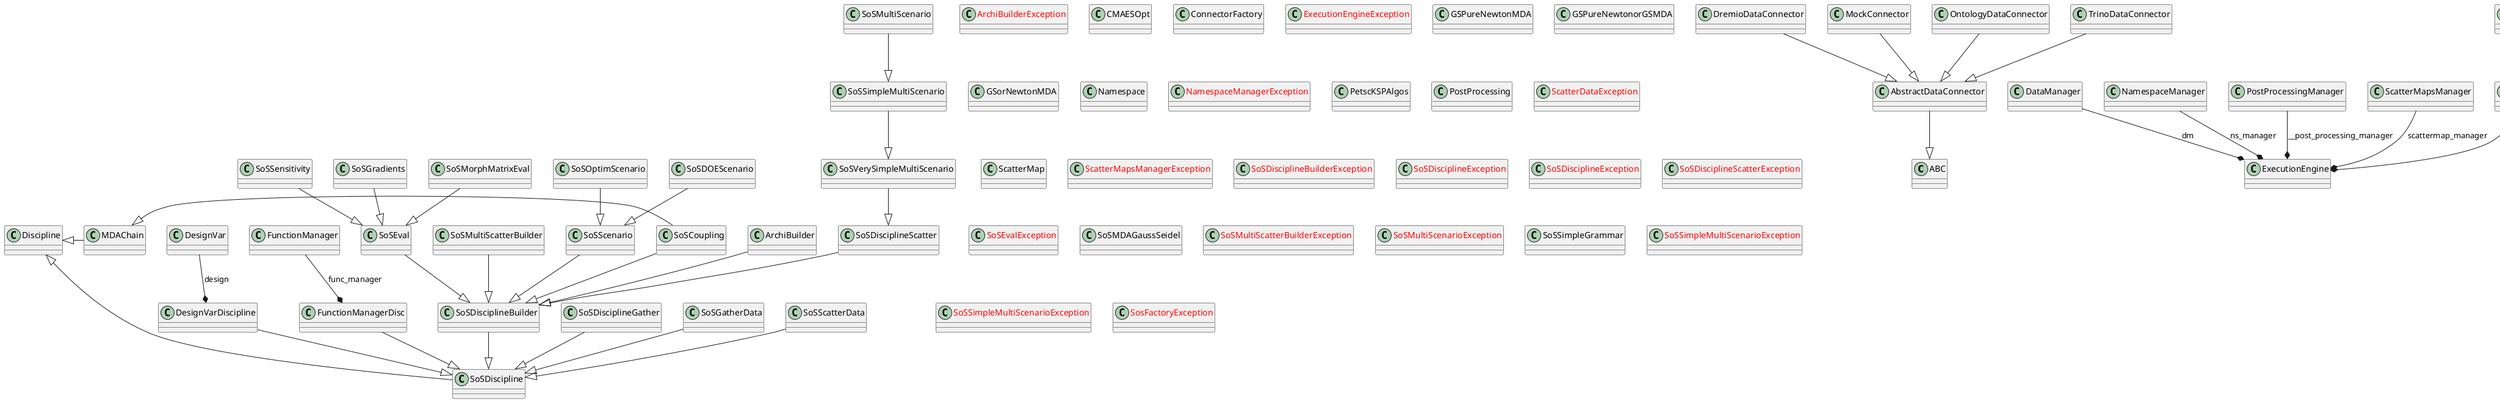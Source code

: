 @startuml classes
set namespaceSeparator none
class "ABC" as abc.ABC {
}
class "AbstractDataConnector" as sos_trades_core.execution_engine.data_connector.abstract_data_connector.AbstractDataConnector {
}
class "ArchiBuilder" as sos_trades_core.execution_engine.archi_builder.ArchiBuilder {
}
class "<color:red>ArchiBuilderException</color>" as sos_trades_core.execution_engine.archi_builder.ArchiBuilderException {
}
class "CMAESOpt" as sos_trades_core.execution_engine.gemseo_addon.opt.lib_cmaes.CMAESOpt {
}
class "ConnectorFactory" as sos_trades_core.execution_engine.data_connector.data_connector_factory.ConnectorFactory {
}
class "DataManager" as sos_trades_core.execution_engine.data_manager.DataManager {
}
class "DesignVar" as sos_trades_core.execution_engine.design_var.design_var.DesignVar {
}
class "DesignVarDiscipline" as sos_trades_core.execution_engine.design_var.design_var_disc.DesignVarDiscipline {
}
class "DremioDataConnector" as sos_trades_core.execution_engine.data_connector.dremio_data_connector.DremioDataConnector {
}
class "ExecutionEngine" as sos_trades_core.execution_engine.execution_engine.ExecutionEngine {
}
class "<color:red>ExecutionEngineException</color>" as sos_trades_core.execution_engine.execution_engine.ExecutionEngineException {
}
class "FunctionManager" as sos_trades_core.execution_engine.func_manager.func_manager.FunctionManager {
}
class "FunctionManagerDisc" as sos_trades_core.execution_engine.func_manager.func_manager_disc.FunctionManagerDisc {
}
class "GSPureNewtonMDA" as sos_trades_core.execution_engine.gemseo_addon.mda.gs_purenewton_mda.GSPureNewtonMDA {
}
class "GSPureNewtonorGSMDA" as sos_trades_core.execution_engine.gemseo_addon.mda.purenewton_or_gs.GSPureNewtonorGSMDA {
}
class "GSorNewtonMDA" as sos_trades_core.execution_engine.gemseo_addon.mda.gs_or_newton.GSorNewtonMDA {
}
class "MockConnector" as sos_trades_core.execution_engine.data_connector.mock_connector.MockConnector {
}
class "Namespace" as sos_trades_core.execution_engine.namespace.Namespace {
}
class "NamespaceManager" as sos_trades_core.execution_engine.ns_manager.NamespaceManager {
}
class "<color:red>NamespaceManagerException</color>" as sos_trades_core.execution_engine.ns_manager.NamespaceManagerException {
}
class "OntologyDataConnector" as sos_trades_core.execution_engine.data_connector.ontology_data_connector.OntologyDataConnector {
}
class "PetscKSPAlgos" as sos_trades_core.execution_engine.gemseo_addon.linear_solvers.ksp_lib.PetscKSPAlgos {
}
class "PostProcessing" as sos_trades_core.execution_engine.post_processing_manager.PostProcessing {
}
class "PostProcessingManager" as sos_trades_core.execution_engine.post_processing_manager.PostProcessingManager {
}
class "PureNewtonRaphson" as sos_trades_core.execution_engine.gemseo_addon.mda.pure_newton_raphson.PureNewtonRaphson {
}
class "<color:red>ScatterDataException</color>" as sos_trades_core.execution_engine.scatter_data.ScatterDataException {
}
class "ScatterMap" as sos_trades_core.execution_engine.scatter_map.ScatterMap {
}
class "ScatterMapsManager" as sos_trades_core.execution_engine.scattermaps_manager.ScatterMapsManager {
}
class "<color:red>ScatterMapsManagerException</color>" as sos_trades_core.execution_engine.scattermaps_manager.ScatterMapsManagerException {
}
class "SoSBuilder" as sos_trades_core.execution_engine.sos_builder.SoSBuilder {
}
class "SoSCoupling" as sos_trades_core.execution_engine.sos_coupling.SoSCoupling {
}
class "SoSDOEScenario" as sos_trades_core.execution_engine.sos_doe_scenario.SoSDOEScenario {
}
class "SoSDiscParallelExecution" as sos_trades_core.execution_engine.parallel_execution.sos_parallel_execution.SoSDiscParallelExecution {
}
class "SoSDiscParallelLinearization" as sos_trades_core.execution_engine.parallel_execution.sos_parallel_execution.SoSDiscParallelLinearization {
}
class "SoSDiscipline" as sos_trades_core.execution_engine.sos_discipline.SoSDiscipline {
}
class "SoSDisciplineBuilder" as sos_trades_core.execution_engine.sos_discipline_builder.SoSDisciplineBuilder {
}
class "<color:red>SoSDisciplineBuilderException</color>" as sos_trades_core.execution_engine.sos_discipline_builder.SoSDisciplineBuilderException {
}
class "<color:red>SoSDisciplineException</color>" as sos_trades_core.execution_engine.sos_discipline.SoSDisciplineException {
}
class "<color:red>SoSDisciplineException</color>" as sos_trades_core.execution_engine.sos_discipline_gather.SoSDisciplineException {
}
class "SoSDisciplineGather" as sos_trades_core.execution_engine.sos_discipline_gather.SoSDisciplineGather {
}
class "SoSDisciplineScatter" as sos_trades_core.execution_engine.sos_discipline_scatter.SoSDisciplineScatter {
}
class "<color:red>SoSDisciplineScatterException</color>" as sos_trades_core.execution_engine.sos_discipline_scatter.SoSDisciplineScatterException {
}
class "SoSEval" as sos_trades_core.execution_engine.sos_eval.SoSEval {
}
class "<color:red>SoSEvalException</color>" as sos_trades_core.execution_engine.sos_eval.SoSEvalException {
}
class "SoSGatherData" as sos_trades_core.execution_engine.gather_data.SoSGatherData {
}
class "SoSGradients" as sos_trades_core.execution_engine.sos_gradients.SoSGradients {
}
class "SoSJacobianAssembly" as sos_trades_core.execution_engine.sos_jacobian_assembly.SoSJacobianAssembly {
}
class "SoSMDAGaussSeidel" as sos_trades_core.execution_engine.gemseo_addon.mda.gauss_seidel.SoSMDAGaussSeidel {
}
class "SoSMorphMatrixEval" as sos_trades_core.execution_engine.sos_morph_matrix_eval.SoSMorphMatrixEval {
}
class "SoSMultiScatterBuilder" as sos_trades_core.execution_engine.sos_multi_scatter_builder.SoSMultiScatterBuilder {
}
class "<color:red>SoSMultiScatterBuilderException</color>" as sos_trades_core.execution_engine.sos_multi_scatter_builder.SoSMultiScatterBuilderException {
}
class "SoSMultiScenario" as sos_trades_core.execution_engine.sos_multi_scenario.SoSMultiScenario {
}
class "<color:red>SoSMultiScenarioException</color>" as sos_trades_core.execution_engine.sos_multi_scenario.SoSMultiScenarioException {
}
class "SoSOptimScenario" as sos_trades_core.execution_engine.sos_optim_scenario.SoSOptimScenario {
}
class "SoSParallelChain" as sos_trades_core.execution_engine.parallel_execution.sos_parallel_mdo_chain.SoSParallelChain {
}
class "SoSScatterData" as sos_trades_core.execution_engine.scatter_data.SoSScatterData {
}
class "SoSScenario" as sos_trades_core.execution_engine.sos_scenario.SoSScenario {
}
class "SoSSensitivity" as sos_trades_core.execution_engine.sos_sensitivity.SoSSensitivity {
}
class "SoSSimpleGrammar" as sos_trades_core.execution_engine.gemseo_addon.grammars.sos_simple_grammar.SoSSimpleGrammar {
}
class "SoSSimpleMultiScenario" as sos_trades_core.execution_engine.sos_simple_multi_scenario.SoSSimpleMultiScenario {
}
class "<color:red>SoSSimpleMultiScenarioException</color>" as sos_trades_core.execution_engine.sos_very_simple_multi_scenario.SoSSimpleMultiScenarioException {
}
class "<color:red>SoSSimpleMultiScenarioException</color>" as sos_trades_core.execution_engine.sos_simple_multi_scenario.SoSSimpleMultiScenarioException {
}
class "SoSVerySimpleMultiScenario" as sos_trades_core.execution_engine.sos_very_simple_multi_scenario.SoSVerySimpleMultiScenario {
}
class "SosFactory" as sos_trades_core.execution_engine.sos_factory.SosFactory {
}
class "<color:red>SosFactoryException</color>" as sos_trades_core.execution_engine.sos_factory.SosFactoryException {
}
class "TrinoDataConnector" as sos_trades_core.execution_engine.data_connector.trino_data_connector.TrinoDataConnector {
}
sos_trades_core.execution_engine.archi_builder.ArchiBuilder --|> sos_trades_core.execution_engine.sos_discipline_builder.SoSDisciplineBuilder
sos_trades_core.execution_engine.data_connector.abstract_data_connector.AbstractDataConnector --|> abc.ABC
sos_trades_core.execution_engine.data_connector.dremio_data_connector.DremioDataConnector --|> sos_trades_core.execution_engine.data_connector.abstract_data_connector.AbstractDataConnector
sos_trades_core.execution_engine.data_connector.mock_connector.MockConnector --|> sos_trades_core.execution_engine.data_connector.abstract_data_connector.AbstractDataConnector
sos_trades_core.execution_engine.data_connector.ontology_data_connector.OntologyDataConnector --|> sos_trades_core.execution_engine.data_connector.abstract_data_connector.AbstractDataConnector
sos_trades_core.execution_engine.data_connector.trino_data_connector.TrinoDataConnector --|> sos_trades_core.execution_engine.data_connector.abstract_data_connector.AbstractDataConnector
sos_trades_core.execution_engine.design_var.design_var_disc.DesignVarDiscipline --|> sos_trades_core.execution_engine.sos_discipline.SoSDiscipline
sos_trades_core.execution_engine.func_manager.func_manager_disc.FunctionManagerDisc --|> sos_trades_core.execution_engine.sos_discipline.SoSDiscipline
sos_trades_core.execution_engine.gather_data.SoSGatherData --|> sos_trades_core.execution_engine.sos_discipline.SoSDiscipline
sos_trades_core.execution_engine.scatter_data.SoSScatterData --|> sos_trades_core.execution_engine.sos_discipline.SoSDiscipline
sos_trades_core.execution_engine.sos_coupling.SoSCoupling --|> sos_trades_core.execution_engine.sos_discipline_builder.SoSDisciplineBuilder
sos_trades_core.execution_engine.sos_discipline_builder.SoSDisciplineBuilder --|> sos_trades_core.execution_engine.sos_discipline.SoSDiscipline
sos_trades_core.execution_engine.sos_discipline_gather.SoSDisciplineGather --|> sos_trades_core.execution_engine.sos_discipline.SoSDiscipline
sos_trades_core.execution_engine.sos_discipline_scatter.SoSDisciplineScatter --|> sos_trades_core.execution_engine.sos_discipline_builder.SoSDisciplineBuilder
sos_trades_core.execution_engine.sos_doe_scenario.SoSDOEScenario --|> sos_trades_core.execution_engine.sos_scenario.SoSScenario
sos_trades_core.execution_engine.sos_eval.SoSEval --|> sos_trades_core.execution_engine.sos_discipline_builder.SoSDisciplineBuilder
sos_trades_core.execution_engine.sos_gradients.SoSGradients --|> sos_trades_core.execution_engine.sos_eval.SoSEval
sos_trades_core.execution_engine.sos_morph_matrix_eval.SoSMorphMatrixEval --|> sos_trades_core.execution_engine.sos_eval.SoSEval
sos_trades_core.execution_engine.sos_multi_scatter_builder.SoSMultiScatterBuilder --|> sos_trades_core.execution_engine.sos_discipline_builder.SoSDisciplineBuilder
sos_trades_core.execution_engine.sos_multi_scenario.SoSMultiScenario --|> sos_trades_core.execution_engine.sos_simple_multi_scenario.SoSSimpleMultiScenario
sos_trades_core.execution_engine.sos_optim_scenario.SoSOptimScenario --|> sos_trades_core.execution_engine.sos_scenario.SoSScenario
sos_trades_core.execution_engine.sos_scenario.SoSScenario --|> sos_trades_core.execution_engine.sos_discipline_builder.SoSDisciplineBuilder
sos_trades_core.execution_engine.sos_sensitivity.SoSSensitivity --|> sos_trades_core.execution_engine.sos_eval.SoSEval
sos_trades_core.execution_engine.sos_simple_multi_scenario.SoSSimpleMultiScenario --|> sos_trades_core.execution_engine.sos_very_simple_multi_scenario.SoSVerySimpleMultiScenario
sos_trades_core.execution_engine.sos_very_simple_multi_scenario.SoSVerySimpleMultiScenario --|> sos_trades_core.execution_engine.sos_discipline_scatter.SoSDisciplineScatter
sos_trades_core.execution_engine.data_manager.DataManager --* sos_trades_core.execution_engine.execution_engine.ExecutionEngine : dm
sos_trades_core.execution_engine.design_var.design_var.DesignVar --* sos_trades_core.execution_engine.design_var.design_var_disc.DesignVarDiscipline : design
sos_trades_core.execution_engine.func_manager.func_manager.FunctionManager --* sos_trades_core.execution_engine.func_manager.func_manager_disc.FunctionManagerDisc : func_manager
sos_trades_core.execution_engine.ns_manager.NamespaceManager --* sos_trades_core.execution_engine.execution_engine.ExecutionEngine : ns_manager
sos_trades_core.execution_engine.parallel_execution.sos_parallel_execution.SoSDiscParallelExecution --* sos_trades_core.execution_engine.gemseo_addon.mda.pure_newton_raphson.PureNewtonRaphson : parallel_execution
sos_trades_core.execution_engine.parallel_execution.sos_parallel_execution.SoSDiscParallelExecution --* sos_trades_core.execution_engine.parallel_execution.sos_parallel_mdo_chain.SoSParallelChain : parallel_execution
sos_trades_core.execution_engine.parallel_execution.sos_parallel_execution.SoSDiscParallelLinearization --* sos_trades_core.execution_engine.parallel_execution.sos_parallel_mdo_chain.SoSParallelChain : parallel_lin
sos_trades_core.execution_engine.parallel_execution.sos_parallel_execution.SoSDiscParallelLinearization --* sos_trades_core.execution_engine.sos_jacobian_assembly.SoSJacobianAssembly : parallel_linearize
sos_trades_core.execution_engine.post_processing_manager.PostProcessingManager --* sos_trades_core.execution_engine.execution_engine.ExecutionEngine : __post_processing_manager
sos_trades_core.execution_engine.scattermaps_manager.ScatterMapsManager --* sos_trades_core.execution_engine.execution_engine.ExecutionEngine : scattermap_manager
sos_trades_core.execution_engine.sos_builder.SoSBuilder --* sos_trades_core.execution_engine.sos_factory.SosFactory : coupling_builder
sos_trades_core.execution_engine.sos_factory.SosFactory --* sos_trades_core.execution_engine.execution_engine.ExecutionEngine : __factory

MDAChain <|- sos_trades_core.execution_engine.sos_coupling.SoSCoupling
Discipline <|- sos_trades_core.execution_engine.sos_discipline.SoSDiscipline
Discipline  <|- MDAChain
@enduml
